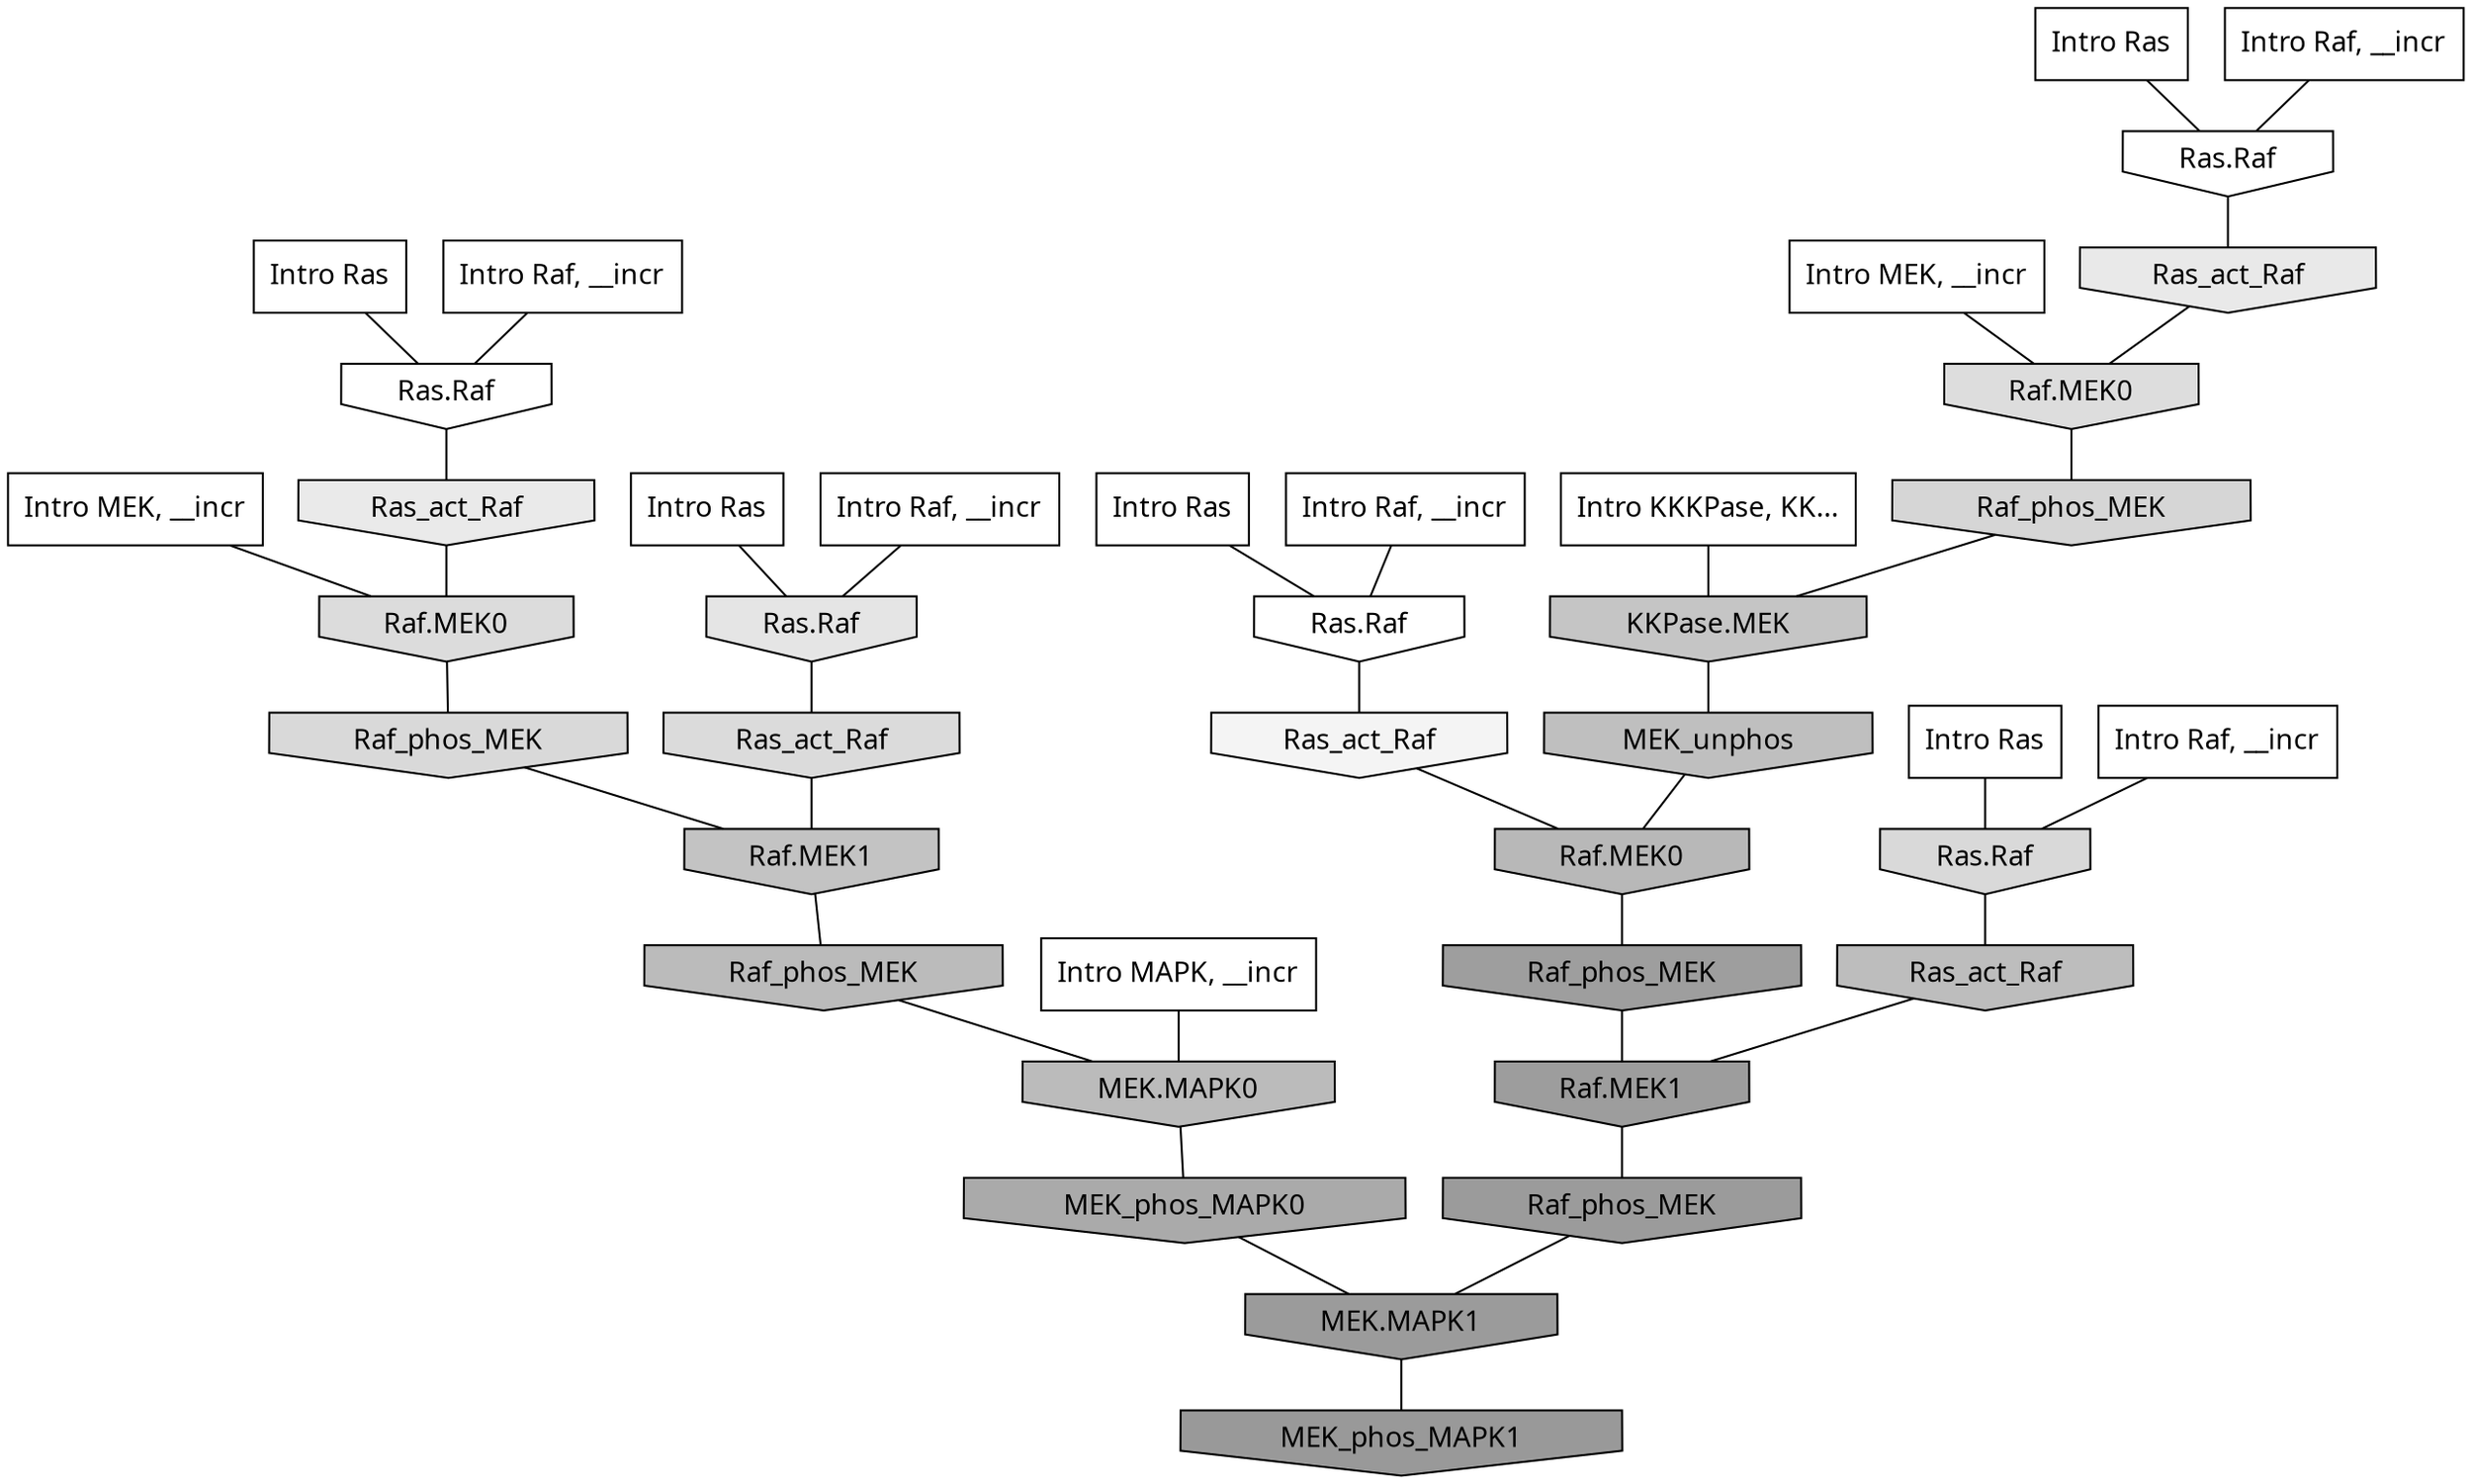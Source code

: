 digraph G{
  rankdir="TB";
  ranksep=0.30;
  node [fontname="CMU Serif"];
  edge [fontname="CMU Serif"];
  
  0 [label="Intro Ras", shape=rectangle, style=filled, fillcolor="0.000 0.000 1.000"]
  
  9 [label="Intro Ras", shape=rectangle, style=filled, fillcolor="0.000 0.000 1.000"]
  
  18 [label="Intro Ras", shape=rectangle, style=filled, fillcolor="0.000 0.000 1.000"]
  
  63 [label="Intro Ras", shape=rectangle, style=filled, fillcolor="0.000 0.000 1.000"]
  
  83 [label="Intro Ras", shape=rectangle, style=filled, fillcolor="0.000 0.000 1.000"]
  
  235 [label="Intro Raf, __incr", shape=rectangle, style=filled, fillcolor="0.000 0.000 1.000"]
  
  606 [label="Intro Raf, __incr", shape=rectangle, style=filled, fillcolor="0.000 0.000 1.000"]
  
  782 [label="Intro Raf, __incr", shape=rectangle, style=filled, fillcolor="0.000 0.000 1.000"]
  
  957 [label="Intro Raf, __incr", shape=rectangle, style=filled, fillcolor="0.000 0.000 1.000"]
  
  1013 [label="Intro Raf, __incr", shape=rectangle, style=filled, fillcolor="0.000 0.000 1.000"]
  
  1130 [label="Intro MEK, __incr", shape=rectangle, style=filled, fillcolor="0.000 0.000 1.000"]
  
  1185 [label="Intro MEK, __incr", shape=rectangle, style=filled, fillcolor="0.000 0.000 1.000"]
  
  2134 [label="Intro MAPK, __incr", shape=rectangle, style=filled, fillcolor="0.000 0.000 1.000"]
  
  3185 [label="Intro KKKPase, KK...", shape=rectangle, style=filled, fillcolor="0.000 0.000 1.000"]
  
  3231 [label="Ras.Raf", shape=invhouse, style=filled, fillcolor="0.000 0.000 1.000"]
  
  3247 [label="Ras.Raf", shape=invhouse, style=filled, fillcolor="0.000 0.000 1.000"]
  
  3319 [label="Ras.Raf", shape=invhouse, style=filled, fillcolor="0.000 0.000 0.998"]
  
  3556 [label="Ras_act_Raf", shape=invhouse, style=filled, fillcolor="0.000 0.000 0.955"]
  
  3954 [label="Ras_act_Raf", shape=invhouse, style=filled, fillcolor="0.000 0.000 0.915"]
  
  3980 [label="Ras_act_Raf", shape=invhouse, style=filled, fillcolor="0.000 0.000 0.913"]
  
  4204 [label="Ras.Raf", shape=invhouse, style=filled, fillcolor="0.000 0.000 0.895"]
  
  4575 [label="Raf.MEK0", shape=invhouse, style=filled, fillcolor="0.000 0.000 0.864"]
  
  4588 [label="Raf.MEK0", shape=invhouse, style=filled, fillcolor="0.000 0.000 0.863"]
  
  4657 [label="Ras_act_Raf", shape=invhouse, style=filled, fillcolor="0.000 0.000 0.859"]
  
  4790 [label="Ras.Raf", shape=invhouse, style=filled, fillcolor="0.000 0.000 0.850"]
  
  4798 [label="Raf_phos_MEK", shape=invhouse, style=filled, fillcolor="0.000 0.000 0.849"]
  
  4940 [label="Raf_phos_MEK", shape=invhouse, style=filled, fillcolor="0.000 0.000 0.839"]
  
  5969 [label="KKPase.MEK", shape=invhouse, style=filled, fillcolor="0.000 0.000 0.771"]
  
  6060 [label="Raf.MEK1", shape=invhouse, style=filled, fillcolor="0.000 0.000 0.764"]
  
  6326 [label="MEK_unphos", shape=invhouse, style=filled, fillcolor="0.000 0.000 0.749"]
  
  6547 [label="Ras_act_Raf", shape=invhouse, style=filled, fillcolor="0.000 0.000 0.739"]
  
  6685 [label="Raf_phos_MEK", shape=invhouse, style=filled, fillcolor="0.000 0.000 0.732"]
  
  6687 [label="MEK.MAPK0", shape=invhouse, style=filled, fillcolor="0.000 0.000 0.732"]
  
  6939 [label="Raf.MEK0", shape=invhouse, style=filled, fillcolor="0.000 0.000 0.721"]
  
  8408 [label="MEK_phos_MAPK0", shape=invhouse, style=filled, fillcolor="0.000 0.000 0.667"]
  
  9914 [label="Raf_phos_MEK", shape=invhouse, style=filled, fillcolor="0.000 0.000 0.621"]
  
  10144 [label="Raf.MEK1", shape=invhouse, style=filled, fillcolor="0.000 0.000 0.615"]
  
  10376 [label="Raf_phos_MEK", shape=invhouse, style=filled, fillcolor="0.000 0.000 0.609"]
  
  10451 [label="MEK.MAPK1", shape=invhouse, style=filled, fillcolor="0.000 0.000 0.608"]
  
  10735 [label="MEK_phos_MAPK1", shape=invhouse, style=filled, fillcolor="0.000 0.000 0.600"]
  
  
  10451 -> 10735 [dir=none, color="0.000 0.000 0.000"] 
  10376 -> 10451 [dir=none, color="0.000 0.000 0.000"] 
  10144 -> 10376 [dir=none, color="0.000 0.000 0.000"] 
  9914 -> 10144 [dir=none, color="0.000 0.000 0.000"] 
  8408 -> 10451 [dir=none, color="0.000 0.000 0.000"] 
  6939 -> 9914 [dir=none, color="0.000 0.000 0.000"] 
  6687 -> 8408 [dir=none, color="0.000 0.000 0.000"] 
  6685 -> 6687 [dir=none, color="0.000 0.000 0.000"] 
  6547 -> 10144 [dir=none, color="0.000 0.000 0.000"] 
  6326 -> 6939 [dir=none, color="0.000 0.000 0.000"] 
  6060 -> 6685 [dir=none, color="0.000 0.000 0.000"] 
  5969 -> 6326 [dir=none, color="0.000 0.000 0.000"] 
  4940 -> 5969 [dir=none, color="0.000 0.000 0.000"] 
  4798 -> 6060 [dir=none, color="0.000 0.000 0.000"] 
  4790 -> 6547 [dir=none, color="0.000 0.000 0.000"] 
  4657 -> 6060 [dir=none, color="0.000 0.000 0.000"] 
  4588 -> 4798 [dir=none, color="0.000 0.000 0.000"] 
  4575 -> 4940 [dir=none, color="0.000 0.000 0.000"] 
  4204 -> 4657 [dir=none, color="0.000 0.000 0.000"] 
  3980 -> 4575 [dir=none, color="0.000 0.000 0.000"] 
  3954 -> 4588 [dir=none, color="0.000 0.000 0.000"] 
  3556 -> 6939 [dir=none, color="0.000 0.000 0.000"] 
  3319 -> 3556 [dir=none, color="0.000 0.000 0.000"] 
  3247 -> 3954 [dir=none, color="0.000 0.000 0.000"] 
  3231 -> 3980 [dir=none, color="0.000 0.000 0.000"] 
  3185 -> 5969 [dir=none, color="0.000 0.000 0.000"] 
  2134 -> 6687 [dir=none, color="0.000 0.000 0.000"] 
  1185 -> 4575 [dir=none, color="0.000 0.000 0.000"] 
  1130 -> 4588 [dir=none, color="0.000 0.000 0.000"] 
  1013 -> 4204 [dir=none, color="0.000 0.000 0.000"] 
  957 -> 3231 [dir=none, color="0.000 0.000 0.000"] 
  782 -> 3247 [dir=none, color="0.000 0.000 0.000"] 
  606 -> 4790 [dir=none, color="0.000 0.000 0.000"] 
  235 -> 3319 [dir=none, color="0.000 0.000 0.000"] 
  83 -> 3247 [dir=none, color="0.000 0.000 0.000"] 
  63 -> 3231 [dir=none, color="0.000 0.000 0.000"] 
  18 -> 4204 [dir=none, color="0.000 0.000 0.000"] 
  9 -> 4790 [dir=none, color="0.000 0.000 0.000"] 
  0 -> 3319 [dir=none, color="0.000 0.000 0.000"] 
  
  }
